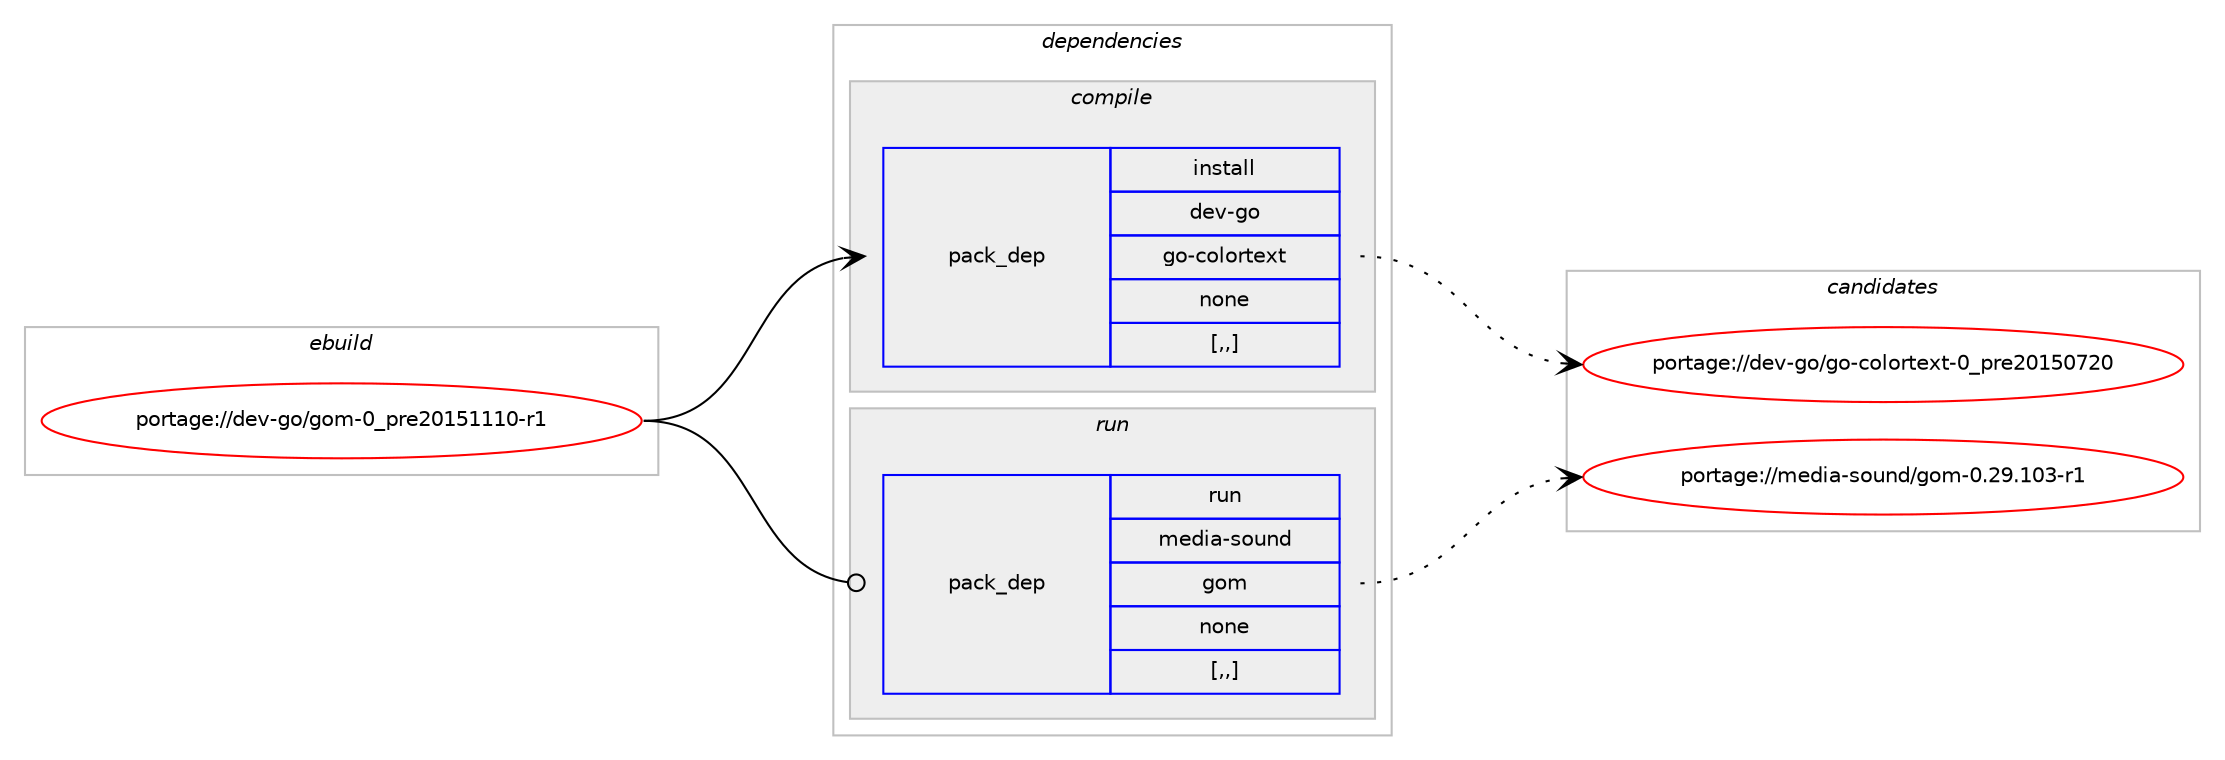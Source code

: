 digraph prolog {

# *************
# Graph options
# *************

newrank=true;
concentrate=true;
compound=true;
graph [rankdir=LR,fontname=Helvetica,fontsize=10,ranksep=1.5];#, ranksep=2.5, nodesep=0.2];
edge  [arrowhead=vee];
node  [fontname=Helvetica,fontsize=10];

# **********
# The ebuild
# **********

subgraph cluster_leftcol {
color=gray;
label=<<i>ebuild</i>>;
id [label="portage://dev-go/gom-0_pre20151110-r1", color=red, width=4, href="../dev-go/gom-0_pre20151110-r1.svg"];
}

# ****************
# The dependencies
# ****************

subgraph cluster_midcol {
color=gray;
label=<<i>dependencies</i>>;
subgraph cluster_compile {
fillcolor="#eeeeee";
style=filled;
label=<<i>compile</i>>;
subgraph pack415410 {
dependency570138 [label=<<TABLE BORDER="0" CELLBORDER="1" CELLSPACING="0" CELLPADDING="4" WIDTH="220"><TR><TD ROWSPAN="6" CELLPADDING="30">pack_dep</TD></TR><TR><TD WIDTH="110">install</TD></TR><TR><TD>dev-go</TD></TR><TR><TD>go-colortext</TD></TR><TR><TD>none</TD></TR><TR><TD>[,,]</TD></TR></TABLE>>, shape=none, color=blue];
}
id:e -> dependency570138:w [weight=20,style="solid",arrowhead="vee"];
}
subgraph cluster_compileandrun {
fillcolor="#eeeeee";
style=filled;
label=<<i>compile and run</i>>;
}
subgraph cluster_run {
fillcolor="#eeeeee";
style=filled;
label=<<i>run</i>>;
subgraph pack415411 {
dependency570139 [label=<<TABLE BORDER="0" CELLBORDER="1" CELLSPACING="0" CELLPADDING="4" WIDTH="220"><TR><TD ROWSPAN="6" CELLPADDING="30">pack_dep</TD></TR><TR><TD WIDTH="110">run</TD></TR><TR><TD>media-sound</TD></TR><TR><TD>gom</TD></TR><TR><TD>none</TD></TR><TR><TD>[,,]</TD></TR></TABLE>>, shape=none, color=blue];
}
id:e -> dependency570139:w [weight=20,style="solid",arrowhead="odot"];
}
}

# **************
# The candidates
# **************

subgraph cluster_choices {
rank=same;
color=gray;
label=<<i>candidates</i>>;

subgraph choice415410 {
color=black;
nodesep=1;
choice100101118451031114710311145991111081111141161011201164548951121141015048495348555048 [label="portage://dev-go/go-colortext-0_pre20150720", color=red, width=4,href="../dev-go/go-colortext-0_pre20150720.svg"];
dependency570138:e -> choice100101118451031114710311145991111081111141161011201164548951121141015048495348555048:w [style=dotted,weight="100"];
}
subgraph choice415411 {
color=black;
nodesep=1;
choice1091011001059745115111117110100471031111094548465057464948514511449 [label="portage://media-sound/gom-0.29.103-r1", color=red, width=4,href="../media-sound/gom-0.29.103-r1.svg"];
dependency570139:e -> choice1091011001059745115111117110100471031111094548465057464948514511449:w [style=dotted,weight="100"];
}
}

}
